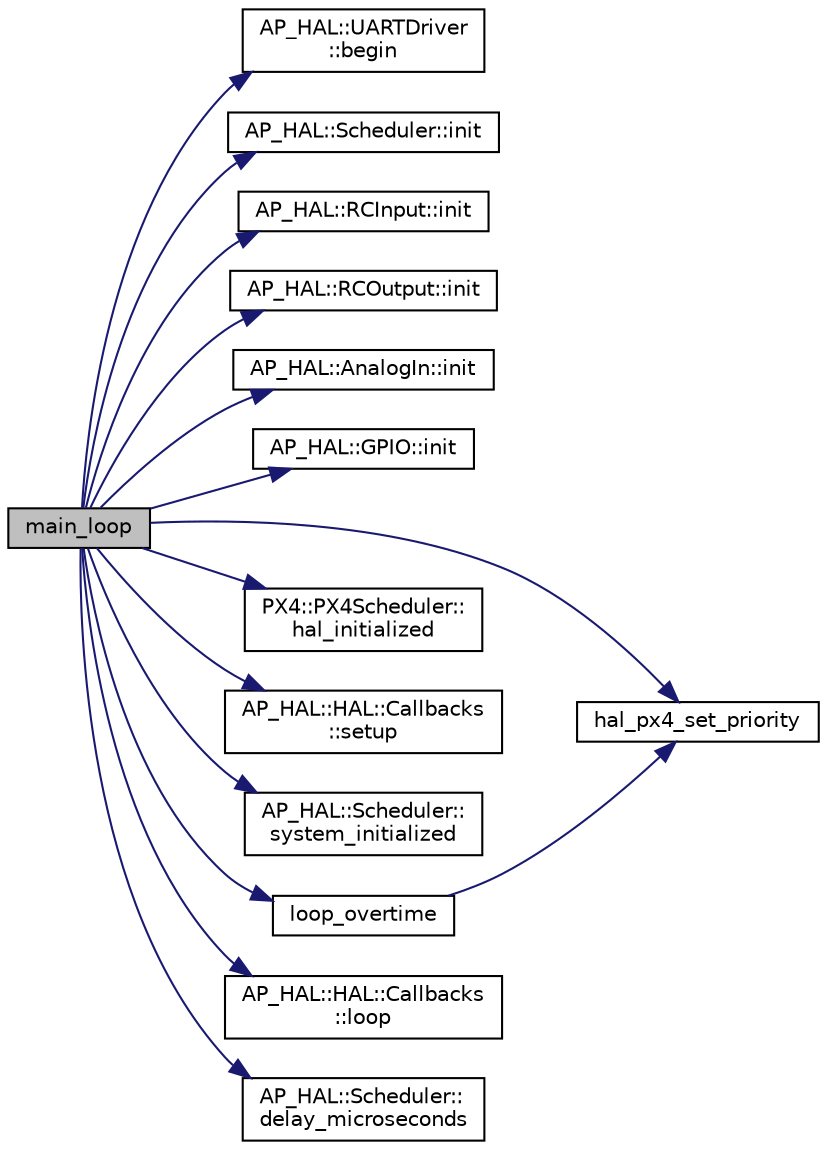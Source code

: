 digraph "main_loop"
{
 // INTERACTIVE_SVG=YES
  edge [fontname="Helvetica",fontsize="10",labelfontname="Helvetica",labelfontsize="10"];
  node [fontname="Helvetica",fontsize="10",shape=record];
  rankdir="LR";
  Node1 [label="main_loop",height=0.2,width=0.4,color="black", fillcolor="grey75", style="filled", fontcolor="black"];
  Node1 -> Node2 [color="midnightblue",fontsize="10",style="solid",fontname="Helvetica"];
  Node2 [label="AP_HAL::UARTDriver\l::begin",height=0.2,width=0.4,color="black", fillcolor="white", style="filled",URL="$classAP__HAL_1_1UARTDriver.html#a2a83124757f6f8f6eb4d25b11c9cb97e"];
  Node1 -> Node3 [color="midnightblue",fontsize="10",style="solid",fontname="Helvetica"];
  Node3 [label="AP_HAL::Scheduler::init",height=0.2,width=0.4,color="black", fillcolor="white", style="filled",URL="$classAP__HAL_1_1Scheduler.html#a73404760256b0274f21958e334bb3f41"];
  Node1 -> Node4 [color="midnightblue",fontsize="10",style="solid",fontname="Helvetica"];
  Node4 [label="AP_HAL::RCInput::init",height=0.2,width=0.4,color="black", fillcolor="white", style="filled",URL="$classAP__HAL_1_1RCInput.html#ac493ee76044b9dc2f5e46f4e8a6f317e"];
  Node1 -> Node5 [color="midnightblue",fontsize="10",style="solid",fontname="Helvetica"];
  Node5 [label="AP_HAL::RCOutput::init",height=0.2,width=0.4,color="black", fillcolor="white", style="filled",URL="$classAP__HAL_1_1RCOutput.html#a5c4d35014aa28bd529e18fed0525638c"];
  Node1 -> Node6 [color="midnightblue",fontsize="10",style="solid",fontname="Helvetica"];
  Node6 [label="AP_HAL::AnalogIn::init",height=0.2,width=0.4,color="black", fillcolor="white", style="filled",URL="$classAP__HAL_1_1AnalogIn.html#a050b6e10dc6caf8b5ca2e594345e0e06"];
  Node1 -> Node7 [color="midnightblue",fontsize="10",style="solid",fontname="Helvetica"];
  Node7 [label="AP_HAL::GPIO::init",height=0.2,width=0.4,color="black", fillcolor="white", style="filled",URL="$classAP__HAL_1_1GPIO.html#a95cf96f0f3c4c8fed15bb98329aa30fd"];
  Node1 -> Node8 [color="midnightblue",fontsize="10",style="solid",fontname="Helvetica"];
  Node8 [label="hal_px4_set_priority",height=0.2,width=0.4,color="black", fillcolor="white", style="filled",URL="$HAL__PX4__Class_8cpp.html#a010ca86746de255a9ca02a1adcc8988f"];
  Node1 -> Node9 [color="midnightblue",fontsize="10",style="solid",fontname="Helvetica"];
  Node9 [label="PX4::PX4Scheduler::\lhal_initialized",height=0.2,width=0.4,color="black", fillcolor="white", style="filled",URL="$classPX4_1_1PX4Scheduler.html#ab1e7673b78d5b50a48628905b7a9609b"];
  Node1 -> Node10 [color="midnightblue",fontsize="10",style="solid",fontname="Helvetica"];
  Node10 [label="AP_HAL::HAL::Callbacks\l::setup",height=0.2,width=0.4,color="black", fillcolor="white", style="filled",URL="$structAP__HAL_1_1HAL_1_1Callbacks.html#ac17391b6bc7af1125a01f714db4416ea"];
  Node1 -> Node11 [color="midnightblue",fontsize="10",style="solid",fontname="Helvetica"];
  Node11 [label="AP_HAL::Scheduler::\lsystem_initialized",height=0.2,width=0.4,color="black", fillcolor="white", style="filled",URL="$classAP__HAL_1_1Scheduler.html#aedeb9c9f5b782f55afeebc8d2f612c8a"];
  Node1 -> Node12 [color="midnightblue",fontsize="10",style="solid",fontname="Helvetica"];
  Node12 [label="loop_overtime",height=0.2,width=0.4,color="black", fillcolor="white", style="filled",URL="$HAL__PX4__Class_8cpp.html#a40474356ac2f5b07b6f59d651681b740"];
  Node12 -> Node8 [color="midnightblue",fontsize="10",style="solid",fontname="Helvetica"];
  Node1 -> Node13 [color="midnightblue",fontsize="10",style="solid",fontname="Helvetica"];
  Node13 [label="AP_HAL::HAL::Callbacks\l::loop",height=0.2,width=0.4,color="black", fillcolor="white", style="filled",URL="$structAP__HAL_1_1HAL_1_1Callbacks.html#a639c16a1964775a5bf52a2d5a906ceeb"];
  Node1 -> Node14 [color="midnightblue",fontsize="10",style="solid",fontname="Helvetica"];
  Node14 [label="AP_HAL::Scheduler::\ldelay_microseconds",height=0.2,width=0.4,color="black", fillcolor="white", style="filled",URL="$classAP__HAL_1_1Scheduler.html#a78c4f1b1f192ac1c99544b6cc8f099b0"];
}
